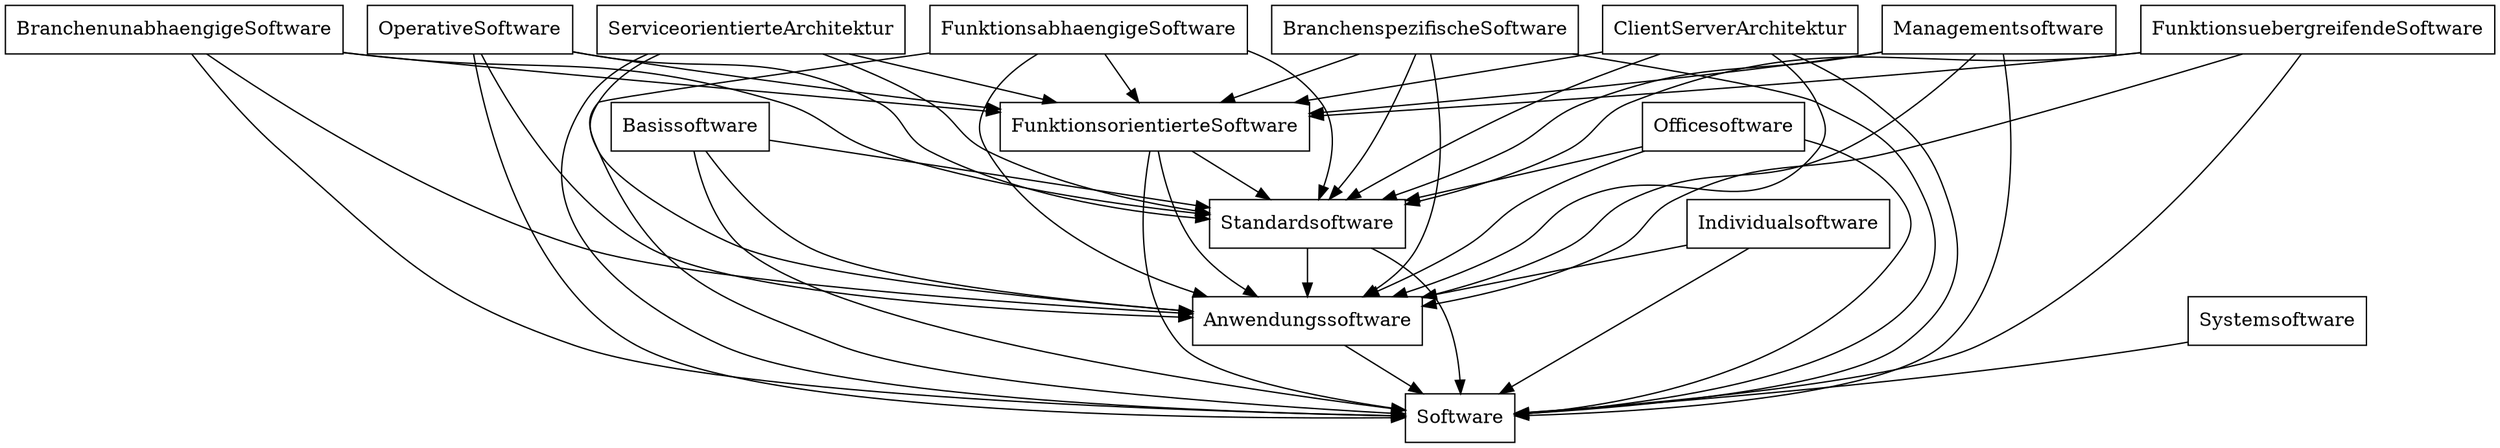 digraph{
graph [rankdir=TB];
node [shape=box];
edge [arrowhead=normal];
0[label="Software",]
1[label="BranchenunabhaengigeSoftware",]
2[label="Basissoftware",]
3[label="OperativeSoftware",]
4[label="ServiceorientierteArchitektur",]
5[label="FunktionsabhaengigeSoftware",]
6[label="BranchenspezifischeSoftware",]
7[label="ClientServerArchitektur",]
8[label="Officesoftware",]
9[label="Systemsoftware",]
10[label="Individualsoftware",]
11[label="Standardsoftware",]
12[label="Managementsoftware",]
13[label="Anwendungssoftware",]
14[label="FunktionsuebergreifendeSoftware",]
15[label="FunktionsorientierteSoftware",]
1->0[label="",]
1->11[label="",]
1->13[label="",]
1->15[label="",]
2->0[label="",]
2->11[label="",]
2->13[label="",]
3->0[label="",]
3->11[label="",]
3->13[label="",]
3->15[label="",]
4->0[label="",]
4->11[label="",]
4->13[label="",]
4->15[label="",]
5->0[label="",]
5->11[label="",]
5->13[label="",]
5->15[label="",]
6->0[label="",]
6->11[label="",]
6->13[label="",]
6->15[label="",]
7->0[label="",]
7->11[label="",]
7->13[label="",]
7->15[label="",]
8->0[label="",]
8->11[label="",]
8->13[label="",]
9->0[label="",]
10->0[label="",]
10->13[label="",]
11->0[label="",]
11->13[label="",]
12->0[label="",]
12->11[label="",]
12->13[label="",]
12->15[label="",]
13->0[label="",]
14->0[label="",]
14->11[label="",]
14->13[label="",]
14->15[label="",]
15->0[label="",]
15->11[label="",]
15->13[label="",]
}
